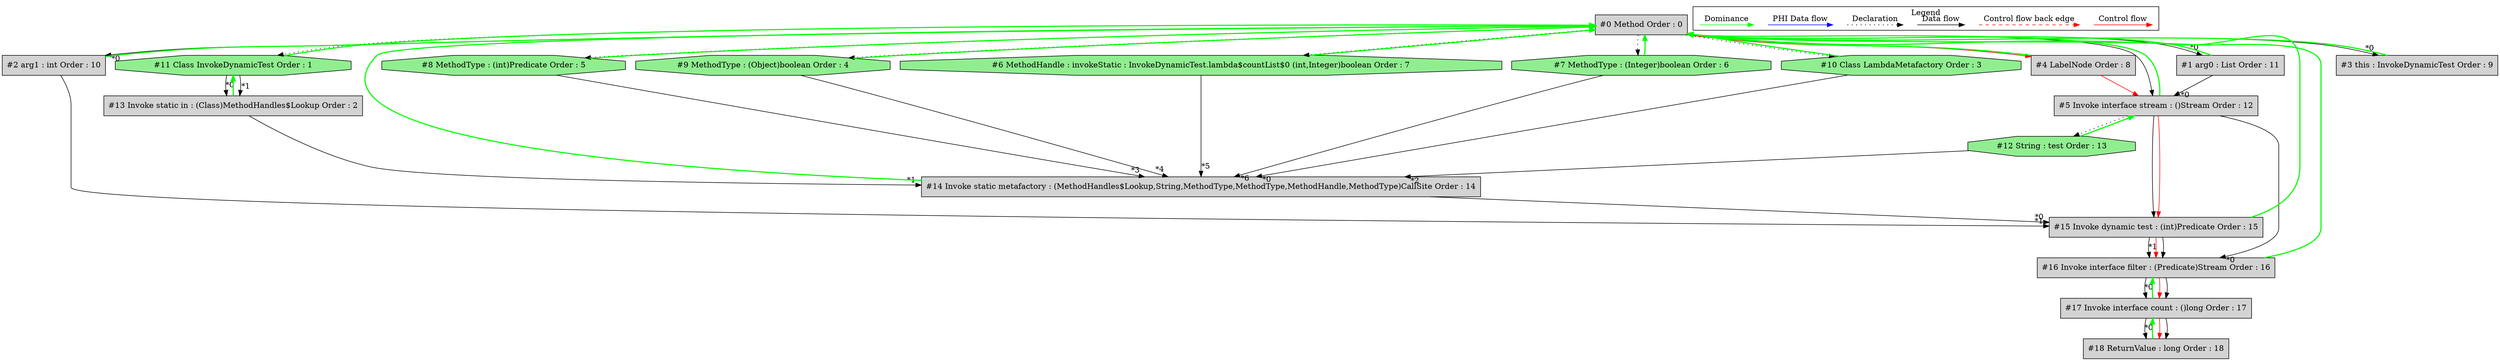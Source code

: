 digraph debugoutput {
 ordering="in";
 node0[label="#0 Method Order : 0",shape=box, fillcolor=lightgrey, style=filled];
 node1[label="#1 arg0 : List Order : 11",shape=box, fillcolor=lightgrey, style=filled];
 node1 -> node0[dir="forward" color="green" penwidth="2"];
 node0 -> node1[headlabel="*0", labeldistance=2];
 node2[label="#2 arg1 : int Order : 10",shape=box, fillcolor=lightgrey, style=filled];
 node2 -> node0[dir="forward" color="green" penwidth="2"];
 node0 -> node2[headlabel="*0", labeldistance=2];
 node3[label="#3 this : InvokeDynamicTest Order : 9",shape=box, fillcolor=lightgrey, style=filled];
 node3 -> node0[dir="forward" color="green" penwidth="2"];
 node0 -> node3[headlabel="*0", labeldistance=2];
 node4[label="#4 LabelNode Order : 8",shape=box, fillcolor=lightgrey, style=filled];
 node4 -> node0[dir="forward" color="green" penwidth="2"];
 node0 -> node4[labeldistance=2, color=red, fontcolor=red];
 node5[label="#5 Invoke interface stream : ()Stream Order : 12",shape=box, fillcolor=lightgrey, style=filled];
 node5 -> node0[dir="forward" color="green" penwidth="2"];
 node1 -> node5[headlabel="*0", labeldistance=2];
 node4 -> node5[labeldistance=2, color=red, fontcolor=red];
 node0 -> node5;
 node6[label="#6 MethodHandle : invokeStatic : InvokeDynamicTest.lambda$countList$0 (int,Integer)boolean Order : 7",shape=octagon, fillcolor=lightgreen, style=filled];
 node6 -> node0[dir="forward" color="green" penwidth="2"];
 node0 -> node6[style=dotted];
 node7[label="#7 MethodType : (Integer)boolean Order : 6",shape=octagon, fillcolor=lightgreen, style=filled];
 node7 -> node0[dir="forward" color="green" penwidth="2"];
 node0 -> node7[style=dotted];
 node8[label="#8 MethodType : (int)Predicate Order : 5",shape=octagon, fillcolor=lightgreen, style=filled];
 node8 -> node0[dir="forward" color="green" penwidth="2"];
 node0 -> node8[style=dotted];
 node9[label="#9 MethodType : (Object)boolean Order : 4",shape=octagon, fillcolor=lightgreen, style=filled];
 node9 -> node0[dir="forward" color="green" penwidth="2"];
 node0 -> node9[style=dotted];
 node10[label="#10 Class LambdaMetafactory Order : 3",shape=octagon, fillcolor=lightgreen, style=filled];
 node10 -> node0[dir="forward" color="green" penwidth="2"];
 node0 -> node10[style=dotted];
 node11[label="#11 Class InvokeDynamicTest Order : 1",shape=octagon, fillcolor=lightgreen, style=filled];
 node11 -> node0[dir="forward" color="green" penwidth="2"];
 node0 -> node11[style=dotted];
 node12[label="#12 String : test Order : 13",shape=octagon, fillcolor=lightgreen, style=filled];
 node12 -> node5[dir="forward" color="green" penwidth="2"];
 node5 -> node12[style=dotted];
 node13[label="#13 Invoke static in : (Class)MethodHandles$Lookup Order : 2",shape=box, fillcolor=lightgrey, style=filled];
 node13 -> node11[dir="forward" color="green" penwidth="2"];
 node11 -> node13[headlabel="*0", labeldistance=2];
 node11 -> node13[headlabel="*1", labeldistance=2];
 node14[label="#14 Invoke static metafactory : (MethodHandles$Lookup,String,MethodType,MethodType,MethodHandle,MethodType)CallSite Order : 14",shape=box, fillcolor=lightgrey, style=filled];
 node14 -> node0[dir="forward" color="green" penwidth="2"];
 node10 -> node14[headlabel="*0", labeldistance=2];
 node13 -> node14[headlabel="*1", labeldistance=2];
 node12 -> node14[headlabel="*2", labeldistance=2];
 node8 -> node14[headlabel="*3", labeldistance=2];
 node9 -> node14[headlabel="*4", labeldistance=2];
 node6 -> node14[headlabel="*5", labeldistance=2];
 node7 -> node14[headlabel="*6", labeldistance=2];
 node15[label="#15 Invoke dynamic test : (int)Predicate Order : 15",shape=box, fillcolor=lightgrey, style=filled];
 node15 -> node0[dir="forward" color="green" penwidth="2"];
 node14 -> node15[headlabel="*0", labeldistance=2];
 node2 -> node15[headlabel="*1", labeldistance=2];
 node5 -> node15;
 node5 -> node15[labeldistance=2, color=red, fontcolor=red];
 node16[label="#16 Invoke interface filter : (Predicate)Stream Order : 16",shape=box, fillcolor=lightgrey, style=filled];
 node16 -> node0[dir="forward" color="green" penwidth="2"];
 node5 -> node16[headlabel="*0", labeldistance=2];
 node15 -> node16[headlabel="*1", labeldistance=2];
 node15 -> node16[labeldistance=2, color=red, fontcolor=red];
 node15 -> node16;
 node17[label="#17 Invoke interface count : ()long Order : 17",shape=box, fillcolor=lightgrey, style=filled];
 node17 -> node16[dir="forward" color="green" penwidth="2"];
 node16 -> node17[headlabel="*0", labeldistance=2];
 node16 -> node17[labeldistance=2, color=red, fontcolor=red];
 node16 -> node17;
 node18[label="#18 ReturnValue : long Order : 18",shape=box, fillcolor=lightgrey, style=filled];
 node18 -> node17[dir="forward" color="green" penwidth="2"];
 node17 -> node18[headlabel="*0", labeldistance=2];
 node17 -> node18[labeldistance=2, color=red, fontcolor=red];
 node17 -> node18;
 subgraph cluster_000 {
  label = "Legend";
  node [shape=point]
  {
   rank=same;
   c0 [style = invis];
   c1 [style = invis];
   c2 [style = invis];
   c3 [style = invis];
   d0 [style = invis];
   d1 [style = invis];
   d2 [style = invis];
   d3 [style = invis];
   d4 [style = invis];
   d5 [style = invis];
   d6 [style = invis];
   d7 [style = invis];
  }
  c0 -> c1 [label="Control flow", style=solid, color=red]
  c2 -> c3 [label="Control flow back edge", style=dashed, color=red]
  d0 -> d1 [label="Data flow"]
  d2 -> d3 [label="Declaration", style=dotted]
  d4 -> d5 [label="PHI Data flow", color=blue]
  d6 -> d7 [label="Dominance", color=green]
 }

}
